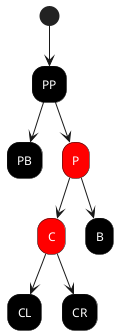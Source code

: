@startuml

skinparam activity{
FontName Impact
FontColor white
backgroundcolor black
}

(*) --> PP#Black
PP --> PB#Black
PP --> P#RED
P --> C#RED
P --> B#BLACK
C --> CL
C --> CR

@enduml
